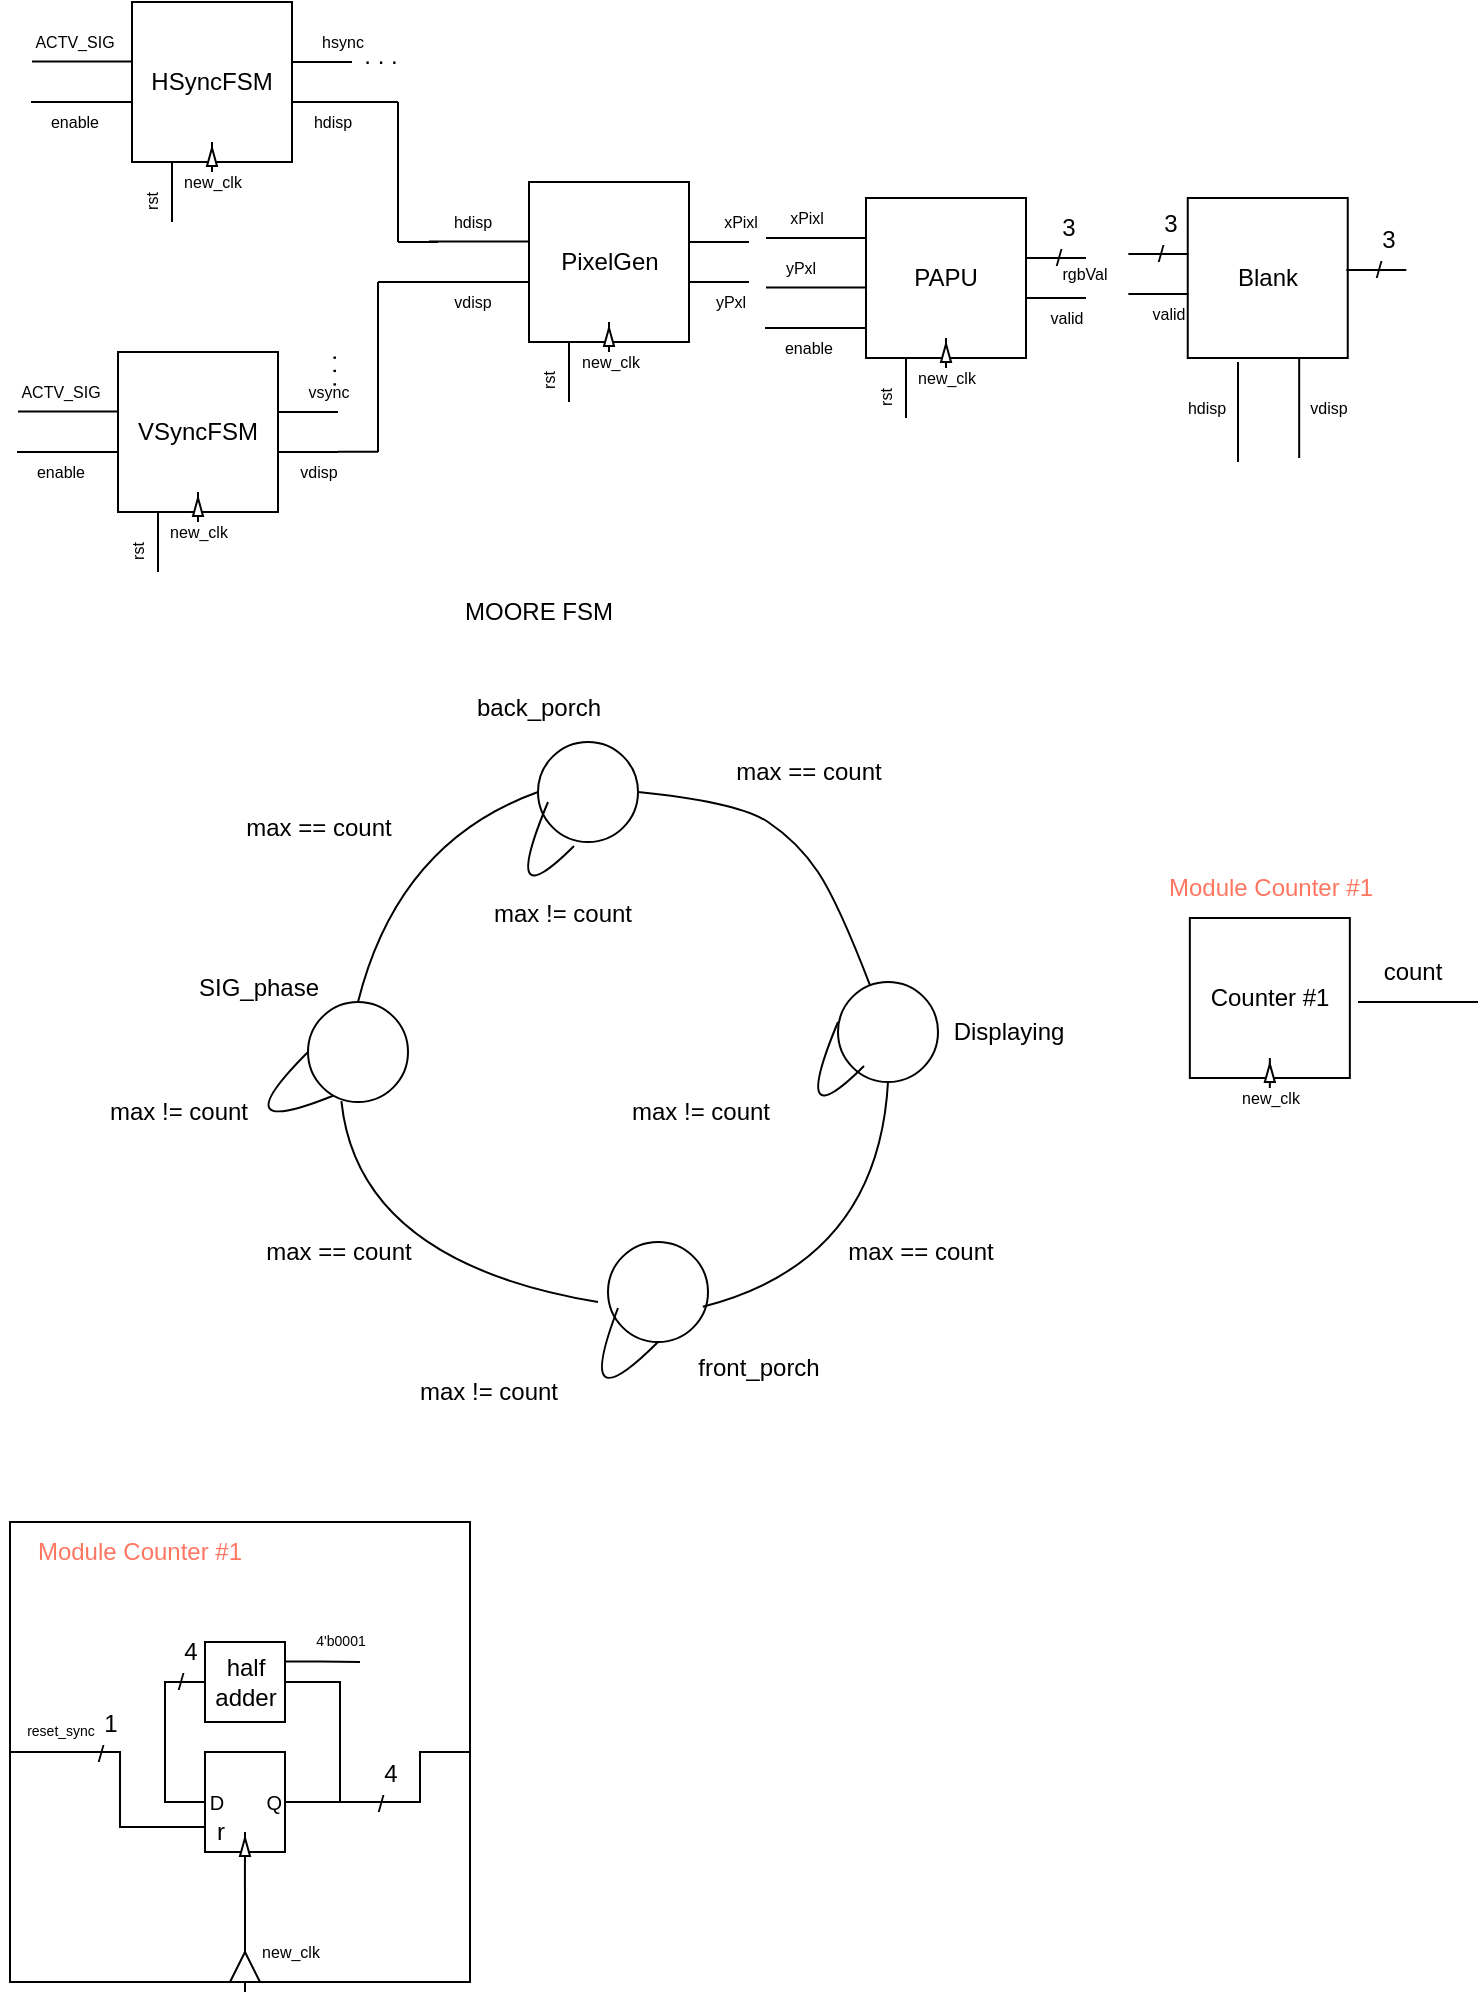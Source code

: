 <mxfile version="24.8.6">
  <diagram name="Σελίδα-1" id="woWFtWeUt2cK5ZepEzBc">
    <mxGraphModel dx="1687" dy="868" grid="1" gridSize="10" guides="1" tooltips="1" connect="1" arrows="1" fold="1" page="1" pageScale="1" pageWidth="827" pageHeight="1169" math="0" shadow="0">
      <root>
        <mxCell id="0" />
        <mxCell id="1" parent="0" />
        <mxCell id="2lP4dWBcIdroYwDRo1nt-4" value="&lt;div&gt;&lt;br&gt;&lt;/div&gt;&lt;font color=&quot;#ff7661&quot;&gt;&amp;nbsp; &amp;nbsp;Module Counter #1&amp;nbsp; &amp;nbsp; &amp;nbsp; &amp;nbsp; &amp;nbsp; &amp;nbsp; &amp;nbsp; &amp;nbsp; &amp;nbsp; &amp;nbsp; &amp;nbsp; &amp;nbsp; &amp;nbsp; &amp;nbsp; &amp;nbsp; &amp;nbsp; &amp;nbsp; &amp;nbsp; &amp;nbsp; &amp;nbsp; &amp;nbsp; &amp;nbsp; &amp;nbsp; &amp;nbsp; &amp;nbsp; &amp;nbsp;&lt;/font&gt;&lt;div&gt;&lt;br&gt;&lt;/div&gt;&lt;div&gt;&lt;br&gt;&lt;/div&gt;&lt;div&gt;&lt;br&gt;&lt;/div&gt;&lt;div&gt;&lt;br&gt;&lt;/div&gt;&lt;div&gt;&lt;br&gt;&lt;/div&gt;&lt;div&gt;&lt;br&gt;&lt;/div&gt;&lt;div&gt;&lt;br&gt;&lt;/div&gt;&lt;div&gt;&lt;br&gt;&lt;/div&gt;&lt;div&gt;&lt;br&gt;&lt;/div&gt;&lt;div&gt;&lt;br&gt;&lt;/div&gt;&lt;div&gt;&lt;br&gt;&lt;/div&gt;&lt;div&gt;&lt;br&gt;&lt;/div&gt;&lt;div&gt;&lt;br&gt;&lt;/div&gt;&lt;div&gt;&lt;br&gt;&lt;/div&gt;" style="whiteSpace=wrap;html=1;aspect=fixed;" parent="1" vertex="1">
          <mxGeometry x="35" y="910" width="230" height="230" as="geometry" />
        </mxCell>
        <mxCell id="2lP4dWBcIdroYwDRo1nt-8" value="reset_sync" style="text;html=1;align=center;verticalAlign=middle;resizable=0;points=[];autosize=1;strokeColor=none;fillColor=none;fontSize=7;" parent="1" vertex="1">
          <mxGeometry x="30" y="1005" width="60" height="20" as="geometry" />
        </mxCell>
        <mxCell id="2lP4dWBcIdroYwDRo1nt-82" style="edgeStyle=orthogonalEdgeStyle;rounded=0;orthogonalLoop=1;jettySize=auto;html=1;exitX=1;exitY=0.5;exitDx=0;exitDy=0;endArrow=none;endFill=0;" parent="1" source="2lP4dWBcIdroYwDRo1nt-4" edge="1">
          <mxGeometry relative="1" as="geometry">
            <mxPoint x="200" y="1050.0" as="targetPoint" />
            <Array as="points">
              <mxPoint x="240" y="1025" />
              <mxPoint x="240" y="1050" />
            </Array>
          </mxGeometry>
        </mxCell>
        <mxCell id="2lP4dWBcIdroYwDRo1nt-83" value="" style="verticalLabelPosition=bottom;shadow=0;dashed=0;align=center;html=1;verticalAlign=top;shape=mxgraph.electrical.logic_gates.buffer2;direction=north;movable=1;resizable=1;rotatable=1;deletable=1;editable=1;locked=0;connectable=1;" parent="1" vertex="1">
          <mxGeometry x="145" y="1120" width="15" height="25" as="geometry" />
        </mxCell>
        <mxCell id="2lP4dWBcIdroYwDRo1nt-84" style="edgeStyle=orthogonalEdgeStyle;rounded=0;orthogonalLoop=1;jettySize=auto;html=1;exitX=0;exitY=0.5;exitDx=0;exitDy=0;entryX=0;entryY=0.5;entryDx=0;entryDy=0;endArrow=none;endFill=0;" parent="1" source="2lP4dWBcIdroYwDRo1nt-86" target="2lP4dWBcIdroYwDRo1nt-89" edge="1">
          <mxGeometry relative="1" as="geometry" />
        </mxCell>
        <mxCell id="2lP4dWBcIdroYwDRo1nt-85" style="edgeStyle=orthogonalEdgeStyle;rounded=0;orthogonalLoop=1;jettySize=auto;html=1;exitX=1;exitY=0.5;exitDx=0;exitDy=0;entryX=1;entryY=0.5;entryDx=0;entryDy=0;endArrow=none;endFill=0;" parent="1" source="2lP4dWBcIdroYwDRo1nt-86" target="2lP4dWBcIdroYwDRo1nt-89" edge="1">
          <mxGeometry relative="1" as="geometry">
            <Array as="points">
              <mxPoint x="200" y="1050" />
              <mxPoint x="200" y="990" />
            </Array>
          </mxGeometry>
        </mxCell>
        <mxCell id="2lP4dWBcIdroYwDRo1nt-86" value="&lt;font style=&quot;font-size: 10px;&quot;&gt;D&lt;/font&gt;&lt;font style=&quot;&quot;&gt;&lt;span style=&quot;font-size: 11px;&quot;&gt;&amp;nbsp; &amp;nbsp; &amp;nbsp; &lt;/span&gt;&lt;font style=&quot;font-size: 10px;&quot;&gt;&amp;nbsp;Q&lt;/font&gt;&lt;/font&gt;" style="rounded=0;whiteSpace=wrap;html=1;movable=1;resizable=1;rotatable=1;deletable=1;editable=1;locked=0;connectable=1;" parent="1" vertex="1">
          <mxGeometry x="132.5" y="1025" width="40" height="50" as="geometry" />
        </mxCell>
        <mxCell id="2lP4dWBcIdroYwDRo1nt-87" value="" style="verticalLabelPosition=bottom;shadow=0;dashed=0;align=center;html=1;verticalAlign=top;shape=mxgraph.electrical.logic_gates.buffer2;direction=north;movable=1;resizable=1;rotatable=1;deletable=1;editable=1;locked=0;connectable=1;" parent="1" vertex="1">
          <mxGeometry x="150" y="1065" width="5" height="15" as="geometry" />
        </mxCell>
        <mxCell id="2lP4dWBcIdroYwDRo1nt-88" style="edgeStyle=orthogonalEdgeStyle;rounded=0;orthogonalLoop=1;jettySize=auto;html=1;exitX=1;exitY=0.75;exitDx=0;exitDy=0;endArrow=none;endFill=0;" parent="1" edge="1">
          <mxGeometry relative="1" as="geometry">
            <mxPoint x="210" y="979.96" as="targetPoint" />
            <mxPoint x="172.5" y="979.76" as="sourcePoint" />
            <Array as="points">
              <mxPoint x="190" y="979.76" />
              <mxPoint x="190" y="979.76" />
            </Array>
          </mxGeometry>
        </mxCell>
        <mxCell id="2lP4dWBcIdroYwDRo1nt-89" value="half&lt;br&gt;adder" style="whiteSpace=wrap;html=1;aspect=fixed;" parent="1" vertex="1">
          <mxGeometry x="132.5" y="970" width="40" height="40" as="geometry" />
        </mxCell>
        <mxCell id="2lP4dWBcIdroYwDRo1nt-90" value="&lt;font style=&quot;font-size: 12px;&quot;&gt;r&lt;/font&gt;" style="text;html=1;align=center;verticalAlign=middle;resizable=0;points=[];autosize=1;strokeColor=none;fillColor=none;strokeWidth=7;" parent="1" vertex="1">
          <mxGeometry x="125" y="1050" width="30" height="30" as="geometry" />
        </mxCell>
        <mxCell id="2lP4dWBcIdroYwDRo1nt-91" style="edgeStyle=orthogonalEdgeStyle;rounded=0;orthogonalLoop=1;jettySize=auto;html=1;exitX=1;exitY=0.5;exitDx=0;exitDy=0;entryX=0.916;entryY=0.943;entryDx=0;entryDy=0;entryPerimeter=0;endArrow=none;endFill=0;" parent="1" source="2lP4dWBcIdroYwDRo1nt-83" target="2lP4dWBcIdroYwDRo1nt-90" edge="1">
          <mxGeometry relative="1" as="geometry" />
        </mxCell>
        <mxCell id="2lP4dWBcIdroYwDRo1nt-92" style="edgeStyle=orthogonalEdgeStyle;rounded=0;orthogonalLoop=1;jettySize=auto;html=1;exitX=0;exitY=0.5;exitDx=0;exitDy=0;entryX=0;entryY=0.75;entryDx=0;entryDy=0;endArrow=none;endFill=0;" parent="1" source="2lP4dWBcIdroYwDRo1nt-4" target="2lP4dWBcIdroYwDRo1nt-86" edge="1">
          <mxGeometry relative="1" as="geometry">
            <Array as="points">
              <mxPoint x="90" y="1025" />
              <mxPoint x="90" y="1063" />
            </Array>
          </mxGeometry>
        </mxCell>
        <mxCell id="2lP4dWBcIdroYwDRo1nt-93" value="4&#39;b0001" style="text;html=1;align=center;verticalAlign=middle;resizable=0;points=[];autosize=1;strokeColor=none;fillColor=none;fontSize=7;" parent="1" vertex="1">
          <mxGeometry x="175" y="960" width="50" height="20" as="geometry" />
        </mxCell>
        <mxCell id="2lP4dWBcIdroYwDRo1nt-94" value="&lt;div&gt;&amp;nbsp; &amp;nbsp;4&lt;/div&gt;/" style="text;html=1;align=center;verticalAlign=middle;resizable=0;points=[];autosize=1;strokeColor=none;fillColor=none;" parent="1" vertex="1">
          <mxGeometry x="200" y="1023" width="40" height="40" as="geometry" />
        </mxCell>
        <mxCell id="2lP4dWBcIdroYwDRo1nt-95" value="&lt;div&gt;&amp;nbsp; &amp;nbsp;1&lt;/div&gt;/" style="text;html=1;align=center;verticalAlign=middle;resizable=0;points=[];autosize=1;strokeColor=none;fillColor=none;" parent="1" vertex="1">
          <mxGeometry x="60" y="998" width="40" height="40" as="geometry" />
        </mxCell>
        <mxCell id="2lP4dWBcIdroYwDRo1nt-96" value="&lt;div&gt;&amp;nbsp; &amp;nbsp;4&lt;/div&gt;/" style="text;html=1;align=center;verticalAlign=middle;resizable=0;points=[];autosize=1;strokeColor=none;fillColor=none;" parent="1" vertex="1">
          <mxGeometry x="100" y="962" width="40" height="40" as="geometry" />
        </mxCell>
        <mxCell id="2lP4dWBcIdroYwDRo1nt-97" value="new_clk" style="text;html=1;align=center;verticalAlign=middle;resizable=0;points=[];autosize=1;strokeColor=none;fillColor=none;fontSize=8;" parent="1" vertex="1">
          <mxGeometry x="150" y="1115" width="50" height="20" as="geometry" />
        </mxCell>
        <mxCell id="GbEI2QZW7-A1Ck1bYFuP-149" value="" style="group" vertex="1" connectable="0" parent="1">
          <mxGeometry x="37" y="150" width="184" height="115" as="geometry" />
        </mxCell>
        <mxCell id="GbEI2QZW7-A1Ck1bYFuP-150" value="" style="endArrow=none;html=1;rounded=0;" edge="1" parent="GbEI2QZW7-A1Ck1bYFuP-149">
          <mxGeometry width="50" height="50" relative="1" as="geometry">
            <mxPoint x="8.5" y="50" as="sourcePoint" />
            <mxPoint x="58.5" y="50" as="targetPoint" />
          </mxGeometry>
        </mxCell>
        <mxCell id="GbEI2QZW7-A1Ck1bYFuP-151" value="enable" style="text;html=1;align=center;verticalAlign=middle;resizable=0;points=[];autosize=1;strokeColor=none;fillColor=none;fontSize=8;container=0;" vertex="1" parent="GbEI2QZW7-A1Ck1bYFuP-149">
          <mxGeometry x="5" y="50" width="50" height="20" as="geometry" />
        </mxCell>
        <mxCell id="GbEI2QZW7-A1Ck1bYFuP-152" value="" style="endArrow=none;html=1;rounded=0;" edge="1" parent="GbEI2QZW7-A1Ck1bYFuP-149">
          <mxGeometry width="50" height="50" relative="1" as="geometry">
            <mxPoint x="79" y="110" as="sourcePoint" />
            <mxPoint x="79" y="80" as="targetPoint" />
          </mxGeometry>
        </mxCell>
        <mxCell id="GbEI2QZW7-A1Ck1bYFuP-153" value="rst" style="text;html=1;align=center;verticalAlign=middle;resizable=0;points=[];autosize=1;strokeColor=none;fillColor=none;fontSize=8;rotation=270;container=0;" vertex="1" parent="GbEI2QZW7-A1Ck1bYFuP-149">
          <mxGeometry x="54" y="90" width="30" height="20" as="geometry" />
        </mxCell>
        <mxCell id="GbEI2QZW7-A1Ck1bYFuP-154" value="" style="endArrow=none;html=1;rounded=0;" edge="1" parent="GbEI2QZW7-A1Ck1bYFuP-149">
          <mxGeometry width="50" height="50" relative="1" as="geometry">
            <mxPoint x="9" y="29.76" as="sourcePoint" />
            <mxPoint x="59" y="29.76" as="targetPoint" />
          </mxGeometry>
        </mxCell>
        <mxCell id="GbEI2QZW7-A1Ck1bYFuP-155" value="ACTV_SIG" style="text;html=1;align=center;verticalAlign=middle;resizable=0;points=[];autosize=1;strokeColor=none;fillColor=none;fontSize=8;container=0;" vertex="1" parent="GbEI2QZW7-A1Ck1bYFuP-149">
          <mxGeometry y="10" width="60" height="20" as="geometry" />
        </mxCell>
        <mxCell id="GbEI2QZW7-A1Ck1bYFuP-156" value="" style="endArrow=none;html=1;rounded=0;" edge="1" parent="GbEI2QZW7-A1Ck1bYFuP-149">
          <mxGeometry width="50" height="50" relative="1" as="geometry">
            <mxPoint x="139" y="30" as="sourcePoint" />
            <mxPoint x="169" y="30" as="targetPoint" />
          </mxGeometry>
        </mxCell>
        <mxCell id="GbEI2QZW7-A1Ck1bYFuP-157" value="" style="endArrow=none;html=1;rounded=0;" edge="1" parent="GbEI2QZW7-A1Ck1bYFuP-149">
          <mxGeometry width="50" height="50" relative="1" as="geometry">
            <mxPoint x="139" y="50" as="sourcePoint" />
            <mxPoint x="169" y="50" as="targetPoint" />
          </mxGeometry>
        </mxCell>
        <mxCell id="GbEI2QZW7-A1Ck1bYFuP-158" value="hsync" style="text;html=1;align=center;verticalAlign=middle;resizable=0;points=[];autosize=1;strokeColor=none;fillColor=none;fontSize=8;container=0;" vertex="1" parent="GbEI2QZW7-A1Ck1bYFuP-149">
          <mxGeometry x="144" y="10" width="40" height="20" as="geometry" />
        </mxCell>
        <mxCell id="GbEI2QZW7-A1Ck1bYFuP-159" value="hdisp" style="text;html=1;align=center;verticalAlign=middle;resizable=0;points=[];autosize=1;strokeColor=none;fillColor=none;fontSize=8;container=0;" vertex="1" parent="GbEI2QZW7-A1Ck1bYFuP-149">
          <mxGeometry x="139" y="50" width="40" height="20" as="geometry" />
        </mxCell>
        <mxCell id="GbEI2QZW7-A1Ck1bYFuP-160" value="HSyncFSM" style="rounded=0;whiteSpace=wrap;html=1;container=0;" vertex="1" parent="GbEI2QZW7-A1Ck1bYFuP-149">
          <mxGeometry x="59" width="80" height="80" as="geometry" />
        </mxCell>
        <mxCell id="GbEI2QZW7-A1Ck1bYFuP-161" value="new_clk" style="text;html=1;align=center;verticalAlign=middle;resizable=0;points=[];autosize=1;strokeColor=none;fillColor=none;fontSize=8;container=0;" vertex="1" parent="GbEI2QZW7-A1Ck1bYFuP-149">
          <mxGeometry x="74" y="80" width="50" height="20" as="geometry" />
        </mxCell>
        <mxCell id="GbEI2QZW7-A1Ck1bYFuP-162" value="" style="verticalLabelPosition=bottom;shadow=0;dashed=0;align=center;html=1;verticalAlign=top;shape=mxgraph.electrical.logic_gates.buffer2;direction=north;movable=1;resizable=1;rotatable=1;deletable=1;editable=1;locked=0;connectable=1;container=0;" vertex="1" parent="GbEI2QZW7-A1Ck1bYFuP-149">
          <mxGeometry x="96.5" y="70" width="5" height="15" as="geometry" />
        </mxCell>
        <mxCell id="GbEI2QZW7-A1Ck1bYFuP-163" value="" style="group" vertex="1" connectable="0" parent="1">
          <mxGeometry x="30" y="325" width="184" height="115" as="geometry" />
        </mxCell>
        <mxCell id="GbEI2QZW7-A1Ck1bYFuP-164" value="" style="endArrow=none;html=1;rounded=0;" edge="1" parent="GbEI2QZW7-A1Ck1bYFuP-163">
          <mxGeometry width="50" height="50" relative="1" as="geometry">
            <mxPoint x="8.5" y="50" as="sourcePoint" />
            <mxPoint x="58.5" y="50" as="targetPoint" />
          </mxGeometry>
        </mxCell>
        <mxCell id="GbEI2QZW7-A1Ck1bYFuP-165" value="enable" style="text;html=1;align=center;verticalAlign=middle;resizable=0;points=[];autosize=1;strokeColor=none;fillColor=none;fontSize=8;container=0;" vertex="1" parent="GbEI2QZW7-A1Ck1bYFuP-163">
          <mxGeometry x="5" y="50" width="50" height="20" as="geometry" />
        </mxCell>
        <mxCell id="GbEI2QZW7-A1Ck1bYFuP-166" value="" style="endArrow=none;html=1;rounded=0;" edge="1" parent="GbEI2QZW7-A1Ck1bYFuP-163">
          <mxGeometry width="50" height="50" relative="1" as="geometry">
            <mxPoint x="79" y="110" as="sourcePoint" />
            <mxPoint x="79" y="80" as="targetPoint" />
          </mxGeometry>
        </mxCell>
        <mxCell id="GbEI2QZW7-A1Ck1bYFuP-167" value="rst" style="text;html=1;align=center;verticalAlign=middle;resizable=0;points=[];autosize=1;strokeColor=none;fillColor=none;fontSize=8;rotation=270;container=0;" vertex="1" parent="GbEI2QZW7-A1Ck1bYFuP-163">
          <mxGeometry x="54" y="90" width="30" height="20" as="geometry" />
        </mxCell>
        <mxCell id="GbEI2QZW7-A1Ck1bYFuP-168" value="" style="endArrow=none;html=1;rounded=0;" edge="1" parent="GbEI2QZW7-A1Ck1bYFuP-163">
          <mxGeometry width="50" height="50" relative="1" as="geometry">
            <mxPoint x="9" y="29.76" as="sourcePoint" />
            <mxPoint x="59" y="29.76" as="targetPoint" />
          </mxGeometry>
        </mxCell>
        <mxCell id="GbEI2QZW7-A1Ck1bYFuP-169" value="ACTV_SIG" style="text;html=1;align=center;verticalAlign=middle;resizable=0;points=[];autosize=1;strokeColor=none;fillColor=none;fontSize=8;container=0;" vertex="1" parent="GbEI2QZW7-A1Ck1bYFuP-163">
          <mxGeometry y="10" width="60" height="20" as="geometry" />
        </mxCell>
        <mxCell id="GbEI2QZW7-A1Ck1bYFuP-170" value="" style="endArrow=none;html=1;rounded=0;" edge="1" parent="GbEI2QZW7-A1Ck1bYFuP-163">
          <mxGeometry width="50" height="50" relative="1" as="geometry">
            <mxPoint x="139" y="30" as="sourcePoint" />
            <mxPoint x="169" y="30" as="targetPoint" />
          </mxGeometry>
        </mxCell>
        <mxCell id="GbEI2QZW7-A1Ck1bYFuP-171" value="" style="endArrow=none;html=1;rounded=0;" edge="1" parent="GbEI2QZW7-A1Ck1bYFuP-163">
          <mxGeometry width="50" height="50" relative="1" as="geometry">
            <mxPoint x="139" y="50" as="sourcePoint" />
            <mxPoint x="169" y="50" as="targetPoint" />
          </mxGeometry>
        </mxCell>
        <mxCell id="GbEI2QZW7-A1Ck1bYFuP-172" value="vsync" style="text;html=1;align=center;verticalAlign=middle;resizable=0;points=[];autosize=1;strokeColor=none;fillColor=none;fontSize=8;container=0;" vertex="1" parent="GbEI2QZW7-A1Ck1bYFuP-163">
          <mxGeometry x="144" y="10" width="40" height="20" as="geometry" />
        </mxCell>
        <mxCell id="GbEI2QZW7-A1Ck1bYFuP-173" value="vdisp" style="text;html=1;align=center;verticalAlign=middle;resizable=0;points=[];autosize=1;strokeColor=none;fillColor=none;fontSize=8;container=0;" vertex="1" parent="GbEI2QZW7-A1Ck1bYFuP-163">
          <mxGeometry x="139" y="50" width="40" height="20" as="geometry" />
        </mxCell>
        <mxCell id="GbEI2QZW7-A1Ck1bYFuP-174" value="VSyncFSM" style="rounded=0;whiteSpace=wrap;html=1;container=0;" vertex="1" parent="GbEI2QZW7-A1Ck1bYFuP-163">
          <mxGeometry x="59" width="80" height="80" as="geometry" />
        </mxCell>
        <mxCell id="GbEI2QZW7-A1Ck1bYFuP-175" value="new_clk" style="text;html=1;align=center;verticalAlign=middle;resizable=0;points=[];autosize=1;strokeColor=none;fillColor=none;fontSize=8;container=0;" vertex="1" parent="GbEI2QZW7-A1Ck1bYFuP-163">
          <mxGeometry x="74" y="80" width="50" height="20" as="geometry" />
        </mxCell>
        <mxCell id="GbEI2QZW7-A1Ck1bYFuP-176" value="" style="verticalLabelPosition=bottom;shadow=0;dashed=0;align=center;html=1;verticalAlign=top;shape=mxgraph.electrical.logic_gates.buffer2;direction=north;movable=1;resizable=1;rotatable=1;deletable=1;editable=1;locked=0;connectable=1;container=0;" vertex="1" parent="GbEI2QZW7-A1Ck1bYFuP-163">
          <mxGeometry x="96.5" y="70" width="5" height="15" as="geometry" />
        </mxCell>
        <mxCell id="GbEI2QZW7-A1Ck1bYFuP-177" value="" style="endArrow=none;html=1;rounded=0;" edge="1" parent="GbEI2QZW7-A1Ck1bYFuP-163">
          <mxGeometry width="50" height="50" relative="1" as="geometry">
            <mxPoint x="169" y="49.89" as="sourcePoint" />
            <mxPoint x="189" y="49.89" as="targetPoint" />
          </mxGeometry>
        </mxCell>
        <mxCell id="GbEI2QZW7-A1Ck1bYFuP-178" value=". . ." style="text;html=1;align=center;verticalAlign=middle;resizable=0;points=[];autosize=1;strokeColor=none;fillColor=none;rotation=270;" vertex="1" parent="GbEI2QZW7-A1Ck1bYFuP-163">
          <mxGeometry x="144" y="-5" width="40" height="30" as="geometry" />
        </mxCell>
        <mxCell id="GbEI2QZW7-A1Ck1bYFuP-179" value="" style="group" vertex="1" connectable="0" parent="1">
          <mxGeometry x="244" y="240" width="175.5" height="115" as="geometry" />
        </mxCell>
        <mxCell id="GbEI2QZW7-A1Ck1bYFuP-180" value="" style="endArrow=none;html=1;rounded=0;" edge="1" parent="GbEI2QZW7-A1Ck1bYFuP-179">
          <mxGeometry width="50" height="50" relative="1" as="geometry">
            <mxPoint y="50" as="sourcePoint" />
            <mxPoint x="50" y="50" as="targetPoint" />
          </mxGeometry>
        </mxCell>
        <mxCell id="GbEI2QZW7-A1Ck1bYFuP-181" value="vdisp" style="text;html=1;align=center;verticalAlign=middle;resizable=0;points=[];autosize=1;strokeColor=none;fillColor=none;fontSize=8;container=0;" vertex="1" parent="GbEI2QZW7-A1Ck1bYFuP-179">
          <mxGeometry x="1.5" y="50" width="40" height="20" as="geometry" />
        </mxCell>
        <mxCell id="GbEI2QZW7-A1Ck1bYFuP-182" value="" style="endArrow=none;html=1;rounded=0;" edge="1" parent="GbEI2QZW7-A1Ck1bYFuP-179">
          <mxGeometry width="50" height="50" relative="1" as="geometry">
            <mxPoint x="70.5" y="110" as="sourcePoint" />
            <mxPoint x="70.5" y="80" as="targetPoint" />
          </mxGeometry>
        </mxCell>
        <mxCell id="GbEI2QZW7-A1Ck1bYFuP-183" value="rst" style="text;html=1;align=center;verticalAlign=middle;resizable=0;points=[];autosize=1;strokeColor=none;fillColor=none;fontSize=8;rotation=270;container=0;" vertex="1" parent="GbEI2QZW7-A1Ck1bYFuP-179">
          <mxGeometry x="45.5" y="90" width="30" height="20" as="geometry" />
        </mxCell>
        <mxCell id="GbEI2QZW7-A1Ck1bYFuP-184" value="" style="endArrow=none;html=1;rounded=0;" edge="1" parent="GbEI2QZW7-A1Ck1bYFuP-179">
          <mxGeometry width="50" height="50" relative="1" as="geometry">
            <mxPoint x="0.5" y="29.76" as="sourcePoint" />
            <mxPoint x="50.5" y="29.76" as="targetPoint" />
          </mxGeometry>
        </mxCell>
        <mxCell id="GbEI2QZW7-A1Ck1bYFuP-185" value="hdisp" style="text;html=1;align=center;verticalAlign=middle;resizable=0;points=[];autosize=1;strokeColor=none;fillColor=none;fontSize=8;container=0;" vertex="1" parent="GbEI2QZW7-A1Ck1bYFuP-179">
          <mxGeometry x="1.5" y="10" width="40" height="20" as="geometry" />
        </mxCell>
        <mxCell id="GbEI2QZW7-A1Ck1bYFuP-186" value="" style="endArrow=none;html=1;rounded=0;" edge="1" parent="GbEI2QZW7-A1Ck1bYFuP-179">
          <mxGeometry width="50" height="50" relative="1" as="geometry">
            <mxPoint x="130.5" y="30" as="sourcePoint" />
            <mxPoint x="160.5" y="30" as="targetPoint" />
          </mxGeometry>
        </mxCell>
        <mxCell id="GbEI2QZW7-A1Ck1bYFuP-187" value="" style="endArrow=none;html=1;rounded=0;" edge="1" parent="GbEI2QZW7-A1Ck1bYFuP-179">
          <mxGeometry width="50" height="50" relative="1" as="geometry">
            <mxPoint x="130.5" y="50" as="sourcePoint" />
            <mxPoint x="160.5" y="50" as="targetPoint" />
          </mxGeometry>
        </mxCell>
        <mxCell id="GbEI2QZW7-A1Ck1bYFuP-188" value="xPixl" style="text;html=1;align=center;verticalAlign=middle;resizable=0;points=[];autosize=1;strokeColor=none;fillColor=none;fontSize=8;container=0;" vertex="1" parent="GbEI2QZW7-A1Ck1bYFuP-179">
          <mxGeometry x="135.5" y="10" width="40" height="20" as="geometry" />
        </mxCell>
        <mxCell id="GbEI2QZW7-A1Ck1bYFuP-189" value="yPxl" style="text;html=1;align=center;verticalAlign=middle;resizable=0;points=[];autosize=1;strokeColor=none;fillColor=none;fontSize=8;container=0;" vertex="1" parent="GbEI2QZW7-A1Ck1bYFuP-179">
          <mxGeometry x="130.5" y="50" width="40" height="20" as="geometry" />
        </mxCell>
        <mxCell id="GbEI2QZW7-A1Ck1bYFuP-190" value="PixelGen" style="rounded=0;whiteSpace=wrap;html=1;container=0;" vertex="1" parent="GbEI2QZW7-A1Ck1bYFuP-179">
          <mxGeometry x="50.5" width="80" height="80" as="geometry" />
        </mxCell>
        <mxCell id="GbEI2QZW7-A1Ck1bYFuP-191" value="new_clk" style="text;html=1;align=center;verticalAlign=middle;resizable=0;points=[];autosize=1;strokeColor=none;fillColor=none;fontSize=8;container=0;" vertex="1" parent="GbEI2QZW7-A1Ck1bYFuP-179">
          <mxGeometry x="65.5" y="80" width="50" height="20" as="geometry" />
        </mxCell>
        <mxCell id="GbEI2QZW7-A1Ck1bYFuP-192" value="" style="verticalLabelPosition=bottom;shadow=0;dashed=0;align=center;html=1;verticalAlign=top;shape=mxgraph.electrical.logic_gates.buffer2;direction=north;movable=1;resizable=1;rotatable=1;deletable=1;editable=1;locked=0;connectable=1;container=0;" vertex="1" parent="GbEI2QZW7-A1Ck1bYFuP-179">
          <mxGeometry x="88" y="70" width="5" height="15" as="geometry" />
        </mxCell>
        <mxCell id="GbEI2QZW7-A1Ck1bYFuP-193" value="" style="endArrow=none;html=1;rounded=0;" edge="1" parent="1">
          <mxGeometry width="50" height="50" relative="1" as="geometry">
            <mxPoint x="229" y="200" as="sourcePoint" />
            <mxPoint x="229" y="270" as="targetPoint" />
          </mxGeometry>
        </mxCell>
        <mxCell id="GbEI2QZW7-A1Ck1bYFuP-194" value="" style="endArrow=none;html=1;rounded=0;" edge="1" parent="1">
          <mxGeometry width="50" height="50" relative="1" as="geometry">
            <mxPoint x="229" y="270" as="sourcePoint" />
            <mxPoint x="249" y="270" as="targetPoint" />
          </mxGeometry>
        </mxCell>
        <mxCell id="GbEI2QZW7-A1Ck1bYFuP-195" value="" style="endArrow=none;html=1;rounded=0;" edge="1" parent="1">
          <mxGeometry width="50" height="50" relative="1" as="geometry">
            <mxPoint x="219" y="375" as="sourcePoint" />
            <mxPoint x="219" y="290" as="targetPoint" />
          </mxGeometry>
        </mxCell>
        <mxCell id="GbEI2QZW7-A1Ck1bYFuP-196" value="" style="endArrow=none;html=1;rounded=0;" edge="1" parent="1">
          <mxGeometry width="50" height="50" relative="1" as="geometry">
            <mxPoint x="206" y="200" as="sourcePoint" />
            <mxPoint x="229" y="200" as="targetPoint" />
          </mxGeometry>
        </mxCell>
        <mxCell id="GbEI2QZW7-A1Ck1bYFuP-197" value="" style="endArrow=none;html=1;rounded=0;" edge="1" parent="1">
          <mxGeometry width="50" height="50" relative="1" as="geometry">
            <mxPoint x="219" y="290" as="sourcePoint" />
            <mxPoint x="249" y="290" as="targetPoint" />
          </mxGeometry>
        </mxCell>
        <mxCell id="GbEI2QZW7-A1Ck1bYFuP-198" value=". . ." style="text;html=1;align=center;verticalAlign=middle;resizable=0;points=[];autosize=1;strokeColor=none;fillColor=none;" vertex="1" parent="1">
          <mxGeometry x="200" y="162" width="40" height="30" as="geometry" />
        </mxCell>
        <mxCell id="GbEI2QZW7-A1Ck1bYFuP-199" value="" style="group" vertex="1" connectable="0" parent="1">
          <mxGeometry x="409" y="248" width="187.83" height="115" as="geometry" />
        </mxCell>
        <mxCell id="GbEI2QZW7-A1Ck1bYFuP-200" value="" style="endArrow=none;html=1;rounded=0;" edge="1" parent="GbEI2QZW7-A1Ck1bYFuP-199">
          <mxGeometry width="50" height="50" relative="1" as="geometry">
            <mxPoint x="3.5" y="65" as="sourcePoint" />
            <mxPoint x="53.5" y="65" as="targetPoint" />
          </mxGeometry>
        </mxCell>
        <mxCell id="GbEI2QZW7-A1Ck1bYFuP-201" value="yPxl" style="text;html=1;align=center;verticalAlign=middle;resizable=0;points=[];autosize=1;strokeColor=none;fillColor=none;fontSize=8;container=0;" vertex="1" parent="GbEI2QZW7-A1Ck1bYFuP-199">
          <mxGeometry x="0.83" y="25" width="40" height="20" as="geometry" />
        </mxCell>
        <mxCell id="GbEI2QZW7-A1Ck1bYFuP-202" value="&lt;div&gt;&amp;nbsp; &amp;nbsp;3&lt;/div&gt;/" style="text;html=1;align=center;verticalAlign=middle;resizable=0;points=[];autosize=1;strokeColor=none;fillColor=none;container=0;" vertex="1" parent="GbEI2QZW7-A1Ck1bYFuP-199">
          <mxGeometry x="129.83" y="2" width="40" height="40" as="geometry" />
        </mxCell>
        <mxCell id="GbEI2QZW7-A1Ck1bYFuP-203" value="rgbVal" style="text;html=1;align=center;verticalAlign=middle;resizable=0;points=[];autosize=1;strokeColor=none;fillColor=none;fontSize=8;container=0;" vertex="1" parent="GbEI2QZW7-A1Ck1bYFuP-199">
          <mxGeometry x="137.83" y="27.5" width="50" height="20" as="geometry" />
        </mxCell>
        <mxCell id="GbEI2QZW7-A1Ck1bYFuP-204" value="enable" style="text;html=1;align=center;verticalAlign=middle;resizable=0;points=[];autosize=1;strokeColor=none;fillColor=none;fontSize=8;container=0;" vertex="1" parent="GbEI2QZW7-A1Ck1bYFuP-199">
          <mxGeometry y="65" width="50" height="20" as="geometry" />
        </mxCell>
        <mxCell id="GbEI2QZW7-A1Ck1bYFuP-205" value="" style="endArrow=none;html=1;rounded=0;" edge="1" parent="GbEI2QZW7-A1Ck1bYFuP-199">
          <mxGeometry width="50" height="50" relative="1" as="geometry">
            <mxPoint x="74.0" y="110" as="sourcePoint" />
            <mxPoint x="74.0" y="80" as="targetPoint" />
          </mxGeometry>
        </mxCell>
        <mxCell id="GbEI2QZW7-A1Ck1bYFuP-206" value="rst" style="text;html=1;align=center;verticalAlign=middle;resizable=0;points=[];autosize=1;strokeColor=none;fillColor=none;fontSize=8;rotation=270;container=0;" vertex="1" parent="GbEI2QZW7-A1Ck1bYFuP-199">
          <mxGeometry x="49.0" y="90" width="30" height="20" as="geometry" />
        </mxCell>
        <mxCell id="GbEI2QZW7-A1Ck1bYFuP-207" value="" style="endArrow=none;html=1;rounded=0;" edge="1" parent="GbEI2QZW7-A1Ck1bYFuP-199">
          <mxGeometry width="50" height="50" relative="1" as="geometry">
            <mxPoint x="4" y="44.76" as="sourcePoint" />
            <mxPoint x="54.0" y="44.76" as="targetPoint" />
          </mxGeometry>
        </mxCell>
        <mxCell id="GbEI2QZW7-A1Ck1bYFuP-208" value="" style="endArrow=none;html=1;rounded=0;" edge="1" parent="GbEI2QZW7-A1Ck1bYFuP-199">
          <mxGeometry width="50" height="50" relative="1" as="geometry">
            <mxPoint x="134.0" y="30" as="sourcePoint" />
            <mxPoint x="164.0" y="30" as="targetPoint" />
          </mxGeometry>
        </mxCell>
        <mxCell id="GbEI2QZW7-A1Ck1bYFuP-209" value="" style="endArrow=none;html=1;rounded=0;" edge="1" parent="GbEI2QZW7-A1Ck1bYFuP-199">
          <mxGeometry width="50" height="50" relative="1" as="geometry">
            <mxPoint x="134.0" y="50" as="sourcePoint" />
            <mxPoint x="164.0" y="50" as="targetPoint" />
          </mxGeometry>
        </mxCell>
        <mxCell id="GbEI2QZW7-A1Ck1bYFuP-210" value="valid" style="text;html=1;align=center;verticalAlign=middle;resizable=0;points=[];autosize=1;strokeColor=none;fillColor=none;fontSize=8;container=0;" vertex="1" parent="GbEI2QZW7-A1Ck1bYFuP-199">
          <mxGeometry x="134.0" y="50" width="40" height="20" as="geometry" />
        </mxCell>
        <mxCell id="GbEI2QZW7-A1Ck1bYFuP-211" value="PAPU" style="rounded=0;whiteSpace=wrap;html=1;container=0;" vertex="1" parent="GbEI2QZW7-A1Ck1bYFuP-199">
          <mxGeometry x="54.0" width="80" height="80" as="geometry" />
        </mxCell>
        <mxCell id="GbEI2QZW7-A1Ck1bYFuP-212" value="new_clk" style="text;html=1;align=center;verticalAlign=middle;resizable=0;points=[];autosize=1;strokeColor=none;fillColor=none;fontSize=8;container=0;" vertex="1" parent="GbEI2QZW7-A1Ck1bYFuP-199">
          <mxGeometry x="69.0" y="80" width="50" height="20" as="geometry" />
        </mxCell>
        <mxCell id="GbEI2QZW7-A1Ck1bYFuP-213" value="" style="verticalLabelPosition=bottom;shadow=0;dashed=0;align=center;html=1;verticalAlign=top;shape=mxgraph.electrical.logic_gates.buffer2;direction=north;movable=1;resizable=1;rotatable=1;deletable=1;editable=1;locked=0;connectable=1;container=0;" vertex="1" parent="GbEI2QZW7-A1Ck1bYFuP-199">
          <mxGeometry x="91.5" y="70" width="5" height="15" as="geometry" />
        </mxCell>
        <mxCell id="GbEI2QZW7-A1Ck1bYFuP-214" value="" style="endArrow=none;html=1;rounded=0;" edge="1" parent="GbEI2QZW7-A1Ck1bYFuP-199">
          <mxGeometry width="50" height="50" relative="1" as="geometry">
            <mxPoint x="4" y="20" as="sourcePoint" />
            <mxPoint x="54.0" y="20" as="targetPoint" />
          </mxGeometry>
        </mxCell>
        <mxCell id="GbEI2QZW7-A1Ck1bYFuP-215" value="xPixl" style="text;html=1;align=center;verticalAlign=middle;resizable=0;points=[];autosize=1;strokeColor=none;fillColor=none;fontSize=8;container=0;" vertex="1" parent="GbEI2QZW7-A1Ck1bYFuP-199">
          <mxGeometry x="3.5" width="40" height="20" as="geometry" />
        </mxCell>
        <mxCell id="GbEI2QZW7-A1Ck1bYFuP-216" value="Blank" style="whiteSpace=wrap;html=1;aspect=fixed;" vertex="1" parent="1">
          <mxGeometry x="623.87" y="248" width="80" height="80" as="geometry" />
        </mxCell>
        <mxCell id="GbEI2QZW7-A1Ck1bYFuP-217" value="" style="endArrow=none;html=1;rounded=0;" edge="1" parent="1">
          <mxGeometry width="50" height="50" relative="1" as="geometry">
            <mxPoint x="649" y="380" as="sourcePoint" />
            <mxPoint x="649" y="330" as="targetPoint" />
          </mxGeometry>
        </mxCell>
        <mxCell id="GbEI2QZW7-A1Ck1bYFuP-218" value="" style="endArrow=none;html=1;rounded=0;" edge="1" parent="1">
          <mxGeometry width="50" height="50" relative="1" as="geometry">
            <mxPoint x="679.59" y="378" as="sourcePoint" />
            <mxPoint x="679.59" y="328" as="targetPoint" />
          </mxGeometry>
        </mxCell>
        <mxCell id="GbEI2QZW7-A1Ck1bYFuP-219" value="&lt;div&gt;&amp;nbsp; &amp;nbsp;3&lt;/div&gt;/" style="text;html=1;align=center;verticalAlign=middle;resizable=0;points=[];autosize=1;strokeColor=none;fillColor=none;container=0;" vertex="1" parent="1">
          <mxGeometry x="590.0" y="248" width="40" height="40" as="geometry" />
        </mxCell>
        <mxCell id="GbEI2QZW7-A1Ck1bYFuP-220" value="" style="endArrow=none;html=1;rounded=0;" edge="1" parent="1">
          <mxGeometry width="50" height="50" relative="1" as="geometry">
            <mxPoint x="594.17" y="276" as="sourcePoint" />
            <mxPoint x="624.17" y="276" as="targetPoint" />
          </mxGeometry>
        </mxCell>
        <mxCell id="GbEI2QZW7-A1Ck1bYFuP-221" value="" style="endArrow=none;html=1;rounded=0;" edge="1" parent="1">
          <mxGeometry width="50" height="50" relative="1" as="geometry">
            <mxPoint x="594.17" y="296" as="sourcePoint" />
            <mxPoint x="624.17" y="296" as="targetPoint" />
          </mxGeometry>
        </mxCell>
        <mxCell id="GbEI2QZW7-A1Ck1bYFuP-222" value="valid" style="text;html=1;align=center;verticalAlign=middle;resizable=0;points=[];autosize=1;strokeColor=none;fillColor=none;fontSize=8;container=0;" vertex="1" parent="1">
          <mxGeometry x="594.17" y="296" width="40" height="20" as="geometry" />
        </mxCell>
        <mxCell id="GbEI2QZW7-A1Ck1bYFuP-223" value="&lt;div&gt;&amp;nbsp; &amp;nbsp;3&lt;/div&gt;/" style="text;html=1;align=center;verticalAlign=middle;resizable=0;points=[];autosize=1;strokeColor=none;fillColor=none;container=0;" vertex="1" parent="1">
          <mxGeometry x="699.0" y="256" width="40" height="40" as="geometry" />
        </mxCell>
        <mxCell id="GbEI2QZW7-A1Ck1bYFuP-224" value="" style="endArrow=none;html=1;rounded=0;" edge="1" parent="1">
          <mxGeometry width="50" height="50" relative="1" as="geometry">
            <mxPoint x="703.17" y="284" as="sourcePoint" />
            <mxPoint x="733.17" y="284" as="targetPoint" />
          </mxGeometry>
        </mxCell>
        <mxCell id="GbEI2QZW7-A1Ck1bYFuP-225" value="hdisp" style="text;html=1;align=center;verticalAlign=middle;resizable=0;points=[];autosize=1;strokeColor=none;fillColor=none;fontSize=8;container=0;" vertex="1" parent="1">
          <mxGeometry x="613" y="343" width="40" height="20" as="geometry" />
        </mxCell>
        <mxCell id="GbEI2QZW7-A1Ck1bYFuP-226" value="vdisp" style="text;html=1;align=center;verticalAlign=middle;resizable=0;points=[];autosize=1;strokeColor=none;fillColor=none;fontSize=8;container=0;" vertex="1" parent="1">
          <mxGeometry x="674" y="343" width="40" height="20" as="geometry" />
        </mxCell>
        <mxCell id="GbEI2QZW7-A1Ck1bYFuP-227" value="" style="ellipse;whiteSpace=wrap;html=1;aspect=fixed;" vertex="1" parent="1">
          <mxGeometry x="184" y="650" width="50" height="50" as="geometry" />
        </mxCell>
        <mxCell id="GbEI2QZW7-A1Ck1bYFuP-228" value="" style="ellipse;whiteSpace=wrap;html=1;aspect=fixed;" vertex="1" parent="1">
          <mxGeometry x="299" y="520" width="50" height="50" as="geometry" />
        </mxCell>
        <mxCell id="GbEI2QZW7-A1Ck1bYFuP-229" value="" style="ellipse;whiteSpace=wrap;html=1;aspect=fixed;" vertex="1" parent="1">
          <mxGeometry x="449" y="640" width="50" height="50" as="geometry" />
        </mxCell>
        <mxCell id="GbEI2QZW7-A1Ck1bYFuP-230" value="" style="ellipse;whiteSpace=wrap;html=1;aspect=fixed;" vertex="1" parent="1">
          <mxGeometry x="334" y="770" width="50" height="50" as="geometry" />
        </mxCell>
        <mxCell id="GbEI2QZW7-A1Ck1bYFuP-231" value="" style="endArrow=none;html=1;rounded=0;entryX=0;entryY=0.5;entryDx=0;entryDy=0;curved=1;" edge="1" parent="1" target="GbEI2QZW7-A1Ck1bYFuP-228">
          <mxGeometry width="50" height="50" relative="1" as="geometry">
            <mxPoint x="209" y="650" as="sourcePoint" />
            <mxPoint x="259" y="600" as="targetPoint" />
            <Array as="points">
              <mxPoint x="229" y="570" />
            </Array>
          </mxGeometry>
        </mxCell>
        <mxCell id="GbEI2QZW7-A1Ck1bYFuP-232" value="" style="endArrow=none;html=1;rounded=0;curved=1;exitX=1;exitY=0.5;exitDx=0;exitDy=0;" edge="1" parent="1" source="GbEI2QZW7-A1Ck1bYFuP-228" target="GbEI2QZW7-A1Ck1bYFuP-229">
          <mxGeometry width="50" height="50" relative="1" as="geometry">
            <mxPoint x="219" y="660" as="sourcePoint" />
            <mxPoint x="309" y="555" as="targetPoint" />
            <Array as="points">
              <mxPoint x="399" y="550" />
              <mxPoint x="429" y="570" />
              <mxPoint x="449" y="600" />
            </Array>
          </mxGeometry>
        </mxCell>
        <mxCell id="GbEI2QZW7-A1Ck1bYFuP-233" value="" style="endArrow=none;html=1;rounded=0;entryX=0.334;entryY=0.992;entryDx=0;entryDy=0;curved=1;entryPerimeter=0;" edge="1" parent="1" target="GbEI2QZW7-A1Ck1bYFuP-227">
          <mxGeometry width="50" height="50" relative="1" as="geometry">
            <mxPoint x="329" y="800" as="sourcePoint" />
            <mxPoint x="219" y="700" as="targetPoint" />
            <Array as="points">
              <mxPoint x="209" y="780" />
            </Array>
          </mxGeometry>
        </mxCell>
        <mxCell id="GbEI2QZW7-A1Ck1bYFuP-234" value="" style="endArrow=none;html=1;rounded=0;entryX=0.948;entryY=0.647;entryDx=0;entryDy=0;curved=1;exitX=0.5;exitY=1;exitDx=0;exitDy=0;entryPerimeter=0;" edge="1" parent="1" source="GbEI2QZW7-A1Ck1bYFuP-229" target="GbEI2QZW7-A1Ck1bYFuP-230">
          <mxGeometry width="50" height="50" relative="1" as="geometry">
            <mxPoint x="229" y="670" as="sourcePoint" />
            <mxPoint x="319" y="565" as="targetPoint" />
            <Array as="points">
              <mxPoint x="469" y="780" />
            </Array>
          </mxGeometry>
        </mxCell>
        <mxCell id="GbEI2QZW7-A1Ck1bYFuP-235" value="SIG_phase" style="text;html=1;align=center;verticalAlign=middle;resizable=0;points=[];autosize=1;strokeColor=none;fillColor=none;" vertex="1" parent="1">
          <mxGeometry x="119" y="628" width="80" height="30" as="geometry" />
        </mxCell>
        <mxCell id="GbEI2QZW7-A1Ck1bYFuP-236" value="back_porch" style="text;html=1;align=center;verticalAlign=middle;resizable=0;points=[];autosize=1;strokeColor=none;fillColor=none;" vertex="1" parent="1">
          <mxGeometry x="254" y="488" width="90" height="30" as="geometry" />
        </mxCell>
        <mxCell id="GbEI2QZW7-A1Ck1bYFuP-237" value="Displaying" style="text;html=1;align=center;verticalAlign=middle;resizable=0;points=[];autosize=1;strokeColor=none;fillColor=none;" vertex="1" parent="1">
          <mxGeometry x="494" y="650" width="80" height="30" as="geometry" />
        </mxCell>
        <mxCell id="GbEI2QZW7-A1Ck1bYFuP-238" value="front_porch" style="text;html=1;align=center;verticalAlign=middle;resizable=0;points=[];autosize=1;strokeColor=none;fillColor=none;" vertex="1" parent="1">
          <mxGeometry x="369" y="818" width="80" height="30" as="geometry" />
        </mxCell>
        <mxCell id="GbEI2QZW7-A1Ck1bYFuP-239" value="" style="endArrow=none;html=1;rounded=0;curved=1;exitX=0.251;exitY=0.937;exitDx=0;exitDy=0;exitPerimeter=0;entryX=0;entryY=0.5;entryDx=0;entryDy=0;" edge="1" parent="1" source="GbEI2QZW7-A1Ck1bYFuP-227" target="GbEI2QZW7-A1Ck1bYFuP-227">
          <mxGeometry width="50" height="50" relative="1" as="geometry">
            <mxPoint x="339" y="810" as="sourcePoint" />
            <mxPoint x="179" y="675" as="targetPoint" />
            <Array as="points">
              <mxPoint x="139" y="720" />
            </Array>
          </mxGeometry>
        </mxCell>
        <mxCell id="GbEI2QZW7-A1Ck1bYFuP-240" value="" style="endArrow=none;html=1;rounded=0;curved=1;exitX=0.251;exitY=0.937;exitDx=0;exitDy=0;exitPerimeter=0;entryX=0;entryY=0.5;entryDx=0;entryDy=0;" edge="1" parent="1">
          <mxGeometry width="50" height="50" relative="1" as="geometry">
            <mxPoint x="317" y="572" as="sourcePoint" />
            <mxPoint x="304" y="550" as="targetPoint" />
            <Array as="points">
              <mxPoint x="279" y="610" />
            </Array>
          </mxGeometry>
        </mxCell>
        <mxCell id="GbEI2QZW7-A1Ck1bYFuP-241" value="" style="endArrow=none;html=1;rounded=0;curved=1;exitX=0.251;exitY=0.937;exitDx=0;exitDy=0;exitPerimeter=0;entryX=0;entryY=0.5;entryDx=0;entryDy=0;" edge="1" parent="1">
          <mxGeometry width="50" height="50" relative="1" as="geometry">
            <mxPoint x="462" y="682" as="sourcePoint" />
            <mxPoint x="449" y="660" as="targetPoint" />
            <Array as="points">
              <mxPoint x="424" y="720" />
            </Array>
          </mxGeometry>
        </mxCell>
        <mxCell id="GbEI2QZW7-A1Ck1bYFuP-242" value="" style="endArrow=none;html=1;rounded=0;curved=1;exitX=0.5;exitY=1;exitDx=0;exitDy=0;exitPerimeter=0;" edge="1" parent="1" source="GbEI2QZW7-A1Ck1bYFuP-230">
          <mxGeometry width="50" height="50" relative="1" as="geometry">
            <mxPoint x="354" y="825" as="sourcePoint" />
            <mxPoint x="339" y="803" as="targetPoint" />
            <Array as="points">
              <mxPoint x="316" y="863" />
            </Array>
          </mxGeometry>
        </mxCell>
        <mxCell id="GbEI2QZW7-A1Ck1bYFuP-243" value="max != count" style="text;html=1;align=center;verticalAlign=middle;resizable=0;points=[];autosize=1;strokeColor=none;fillColor=none;" vertex="1" parent="1">
          <mxGeometry x="74" y="690" width="90" height="30" as="geometry" />
        </mxCell>
        <mxCell id="GbEI2QZW7-A1Ck1bYFuP-244" value="max != count" style="text;html=1;align=center;verticalAlign=middle;resizable=0;points=[];autosize=1;strokeColor=none;fillColor=none;" vertex="1" parent="1">
          <mxGeometry x="266" y="591" width="90" height="30" as="geometry" />
        </mxCell>
        <mxCell id="GbEI2QZW7-A1Ck1bYFuP-245" value="max != count" style="text;html=1;align=center;verticalAlign=middle;resizable=0;points=[];autosize=1;strokeColor=none;fillColor=none;" vertex="1" parent="1">
          <mxGeometry x="334.92" y="690" width="90" height="30" as="geometry" />
        </mxCell>
        <mxCell id="GbEI2QZW7-A1Ck1bYFuP-246" value="max != count" style="text;html=1;align=center;verticalAlign=middle;resizable=0;points=[];autosize=1;strokeColor=none;fillColor=none;" vertex="1" parent="1">
          <mxGeometry x="229" y="830" width="90" height="30" as="geometry" />
        </mxCell>
        <mxCell id="GbEI2QZW7-A1Ck1bYFuP-247" value="max == count" style="text;html=1;align=center;verticalAlign=middle;resizable=0;points=[];autosize=1;strokeColor=none;fillColor=none;" vertex="1" parent="1">
          <mxGeometry x="139" y="548" width="100" height="30" as="geometry" />
        </mxCell>
        <mxCell id="GbEI2QZW7-A1Ck1bYFuP-248" value="max == count" style="text;html=1;align=center;verticalAlign=middle;resizable=0;points=[];autosize=1;strokeColor=none;fillColor=none;" vertex="1" parent="1">
          <mxGeometry x="384" y="520" width="100" height="30" as="geometry" />
        </mxCell>
        <mxCell id="GbEI2QZW7-A1Ck1bYFuP-249" value="max == count" style="text;html=1;align=center;verticalAlign=middle;resizable=0;points=[];autosize=1;strokeColor=none;fillColor=none;" vertex="1" parent="1">
          <mxGeometry x="440" y="760" width="100" height="30" as="geometry" />
        </mxCell>
        <mxCell id="GbEI2QZW7-A1Ck1bYFuP-250" value="max == count" style="text;html=1;align=center;verticalAlign=middle;resizable=0;points=[];autosize=1;strokeColor=none;fillColor=none;" vertex="1" parent="1">
          <mxGeometry x="149" y="760" width="100" height="30" as="geometry" />
        </mxCell>
        <mxCell id="GbEI2QZW7-A1Ck1bYFuP-251" value="MOORE FSM" style="text;html=1;align=center;verticalAlign=middle;resizable=0;points=[];autosize=1;strokeColor=none;fillColor=none;" vertex="1" parent="1">
          <mxGeometry x="249" y="440" width="100" height="30" as="geometry" />
        </mxCell>
        <mxCell id="GbEI2QZW7-A1Ck1bYFuP-252" value="Counter #1" style="rounded=0;whiteSpace=wrap;html=1;" vertex="1" parent="1">
          <mxGeometry x="624.92" y="608" width="80" height="80" as="geometry" />
        </mxCell>
        <mxCell id="GbEI2QZW7-A1Ck1bYFuP-253" value="new_clk" style="text;html=1;align=center;verticalAlign=middle;resizable=0;points=[];autosize=1;strokeColor=none;fillColor=none;fontSize=8;" vertex="1" parent="1">
          <mxGeometry x="639.92" y="688" width="50" height="20" as="geometry" />
        </mxCell>
        <mxCell id="GbEI2QZW7-A1Ck1bYFuP-254" value="" style="verticalLabelPosition=bottom;shadow=0;dashed=0;align=center;html=1;verticalAlign=top;shape=mxgraph.electrical.logic_gates.buffer2;direction=north;movable=1;resizable=1;rotatable=1;deletable=1;editable=1;locked=0;connectable=1;" vertex="1" parent="1">
          <mxGeometry x="662.42" y="678" width="5" height="15" as="geometry" />
        </mxCell>
        <mxCell id="GbEI2QZW7-A1Ck1bYFuP-255" value="&lt;font color=&quot;#ff7661&quot;&gt;Module Counter #1&lt;/font&gt;" style="text;html=1;align=center;verticalAlign=middle;resizable=0;points=[];autosize=1;strokeColor=none;fillColor=none;" vertex="1" parent="1">
          <mxGeometry x="599.92" y="578" width="130" height="30" as="geometry" />
        </mxCell>
        <mxCell id="GbEI2QZW7-A1Ck1bYFuP-256" value="" style="endArrow=none;html=1;rounded=0;" edge="1" parent="1">
          <mxGeometry width="50" height="50" relative="1" as="geometry">
            <mxPoint x="709" y="650" as="sourcePoint" />
            <mxPoint x="769" y="650" as="targetPoint" />
          </mxGeometry>
        </mxCell>
        <mxCell id="GbEI2QZW7-A1Ck1bYFuP-257" value="count" style="text;html=1;align=center;verticalAlign=middle;resizable=0;points=[];autosize=1;strokeColor=none;fillColor=none;" vertex="1" parent="1">
          <mxGeometry x="710.5" y="620" width="50" height="30" as="geometry" />
        </mxCell>
      </root>
    </mxGraphModel>
  </diagram>
</mxfile>
